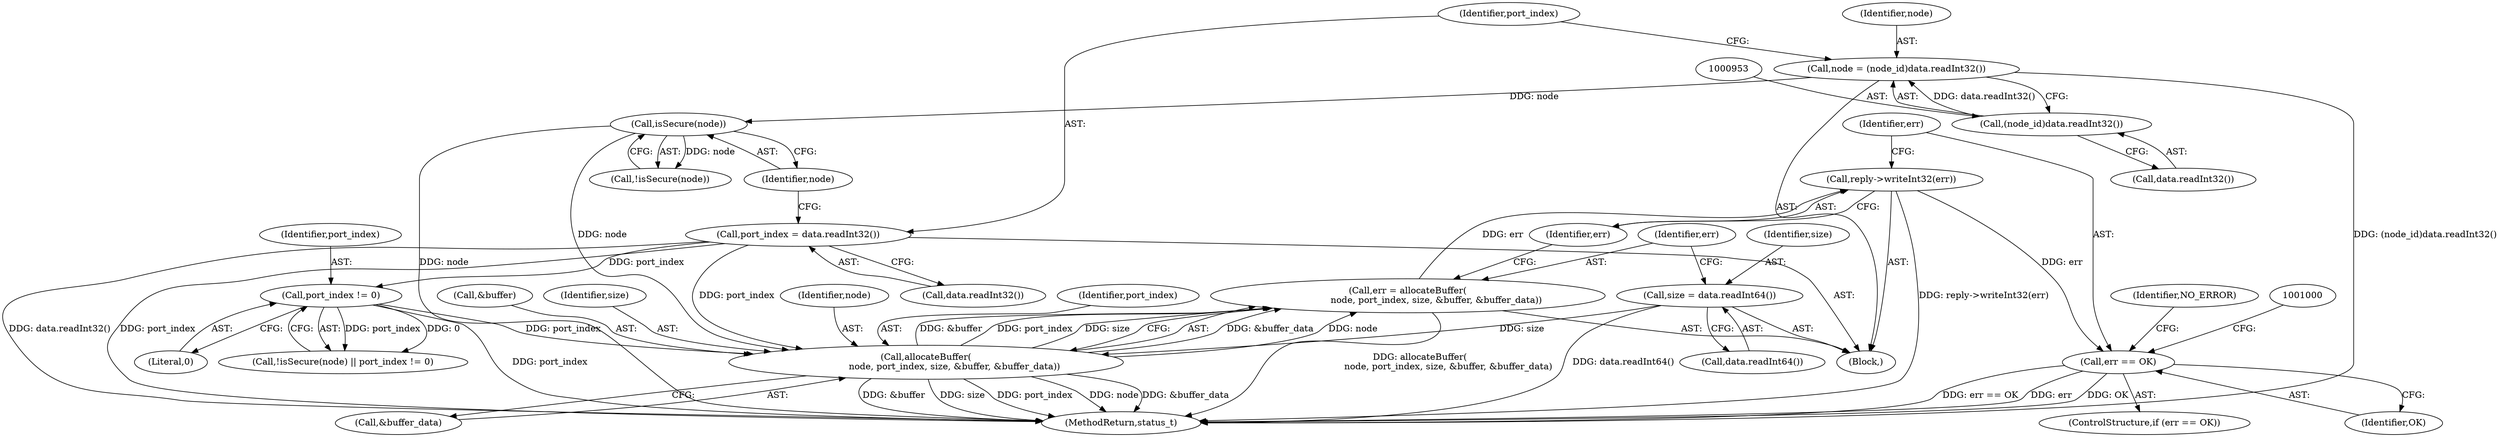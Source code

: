 digraph "0_Android_295c883fe3105b19bcd0f9e07d54c6b589fc5bff@API" {
"1000991" [label="(Call,reply->writeInt32(err))"];
"1000981" [label="(Call,err = allocateBuffer(\n                    node, port_index, size, &buffer, &buffer_data))"];
"1000983" [label="(Call,allocateBuffer(\n                    node, port_index, size, &buffer, &buffer_data))"];
"1000962" [label="(Call,isSecure(node))"];
"1000950" [label="(Call,node = (node_id)data.readInt32())"];
"1000952" [label="(Call,(node_id)data.readInt32())"];
"1000964" [label="(Call,port_index != 0)"];
"1000956" [label="(Call,port_index = data.readInt32())"];
"1000975" [label="(Call,size = data.readInt64())"];
"1000994" [label="(Call,err == OK)"];
"1000994" [label="(Call,err == OK)"];
"1000977" [label="(Call,data.readInt64())"];
"1000963" [label="(Identifier,node)"];
"1000989" [label="(Call,&buffer_data)"];
"1000991" [label="(Call,reply->writeInt32(err))"];
"1001214" [label="(MethodReturn,status_t)"];
"1000985" [label="(Identifier,port_index)"];
"1000966" [label="(Literal,0)"];
"1000982" [label="(Identifier,err)"];
"1000956" [label="(Call,port_index = data.readInt32())"];
"1000962" [label="(Call,isSecure(node))"];
"1000965" [label="(Identifier,port_index)"];
"1000950" [label="(Call,node = (node_id)data.readInt32())"];
"1000995" [label="(Identifier,err)"];
"1000993" [label="(ControlStructure,if (err == OK))"];
"1000987" [label="(Call,&buffer)"];
"1000954" [label="(Call,data.readInt32())"];
"1000958" [label="(Call,data.readInt32())"];
"1000976" [label="(Identifier,size)"];
"1000944" [label="(Block,)"];
"1000986" [label="(Identifier,size)"];
"1000957" [label="(Identifier,port_index)"];
"1001007" [label="(Identifier,NO_ERROR)"];
"1000952" [label="(Call,(node_id)data.readInt32())"];
"1000951" [label="(Identifier,node)"];
"1000992" [label="(Identifier,err)"];
"1000984" [label="(Identifier,node)"];
"1000996" [label="(Identifier,OK)"];
"1000983" [label="(Call,allocateBuffer(\n                    node, port_index, size, &buffer, &buffer_data))"];
"1000981" [label="(Call,err = allocateBuffer(\n                    node, port_index, size, &buffer, &buffer_data))"];
"1000964" [label="(Call,port_index != 0)"];
"1000975" [label="(Call,size = data.readInt64())"];
"1000960" [label="(Call,!isSecure(node) || port_index != 0)"];
"1000961" [label="(Call,!isSecure(node))"];
"1000991" -> "1000944"  [label="AST: "];
"1000991" -> "1000992"  [label="CFG: "];
"1000992" -> "1000991"  [label="AST: "];
"1000995" -> "1000991"  [label="CFG: "];
"1000991" -> "1001214"  [label="DDG: reply->writeInt32(err)"];
"1000981" -> "1000991"  [label="DDG: err"];
"1000991" -> "1000994"  [label="DDG: err"];
"1000981" -> "1000944"  [label="AST: "];
"1000981" -> "1000983"  [label="CFG: "];
"1000982" -> "1000981"  [label="AST: "];
"1000983" -> "1000981"  [label="AST: "];
"1000992" -> "1000981"  [label="CFG: "];
"1000981" -> "1001214"  [label="DDG: allocateBuffer(\n                    node, port_index, size, &buffer, &buffer_data)"];
"1000983" -> "1000981"  [label="DDG: &buffer_data"];
"1000983" -> "1000981"  [label="DDG: node"];
"1000983" -> "1000981"  [label="DDG: &buffer"];
"1000983" -> "1000981"  [label="DDG: port_index"];
"1000983" -> "1000981"  [label="DDG: size"];
"1000983" -> "1000989"  [label="CFG: "];
"1000984" -> "1000983"  [label="AST: "];
"1000985" -> "1000983"  [label="AST: "];
"1000986" -> "1000983"  [label="AST: "];
"1000987" -> "1000983"  [label="AST: "];
"1000989" -> "1000983"  [label="AST: "];
"1000983" -> "1001214"  [label="DDG: node"];
"1000983" -> "1001214"  [label="DDG: &buffer_data"];
"1000983" -> "1001214"  [label="DDG: &buffer"];
"1000983" -> "1001214"  [label="DDG: size"];
"1000983" -> "1001214"  [label="DDG: port_index"];
"1000962" -> "1000983"  [label="DDG: node"];
"1000964" -> "1000983"  [label="DDG: port_index"];
"1000956" -> "1000983"  [label="DDG: port_index"];
"1000975" -> "1000983"  [label="DDG: size"];
"1000962" -> "1000961"  [label="AST: "];
"1000962" -> "1000963"  [label="CFG: "];
"1000963" -> "1000962"  [label="AST: "];
"1000961" -> "1000962"  [label="CFG: "];
"1000962" -> "1001214"  [label="DDG: node"];
"1000962" -> "1000961"  [label="DDG: node"];
"1000950" -> "1000962"  [label="DDG: node"];
"1000950" -> "1000944"  [label="AST: "];
"1000950" -> "1000952"  [label="CFG: "];
"1000951" -> "1000950"  [label="AST: "];
"1000952" -> "1000950"  [label="AST: "];
"1000957" -> "1000950"  [label="CFG: "];
"1000950" -> "1001214"  [label="DDG: (node_id)data.readInt32()"];
"1000952" -> "1000950"  [label="DDG: data.readInt32()"];
"1000952" -> "1000954"  [label="CFG: "];
"1000953" -> "1000952"  [label="AST: "];
"1000954" -> "1000952"  [label="AST: "];
"1000964" -> "1000960"  [label="AST: "];
"1000964" -> "1000966"  [label="CFG: "];
"1000965" -> "1000964"  [label="AST: "];
"1000966" -> "1000964"  [label="AST: "];
"1000960" -> "1000964"  [label="CFG: "];
"1000964" -> "1001214"  [label="DDG: port_index"];
"1000964" -> "1000960"  [label="DDG: port_index"];
"1000964" -> "1000960"  [label="DDG: 0"];
"1000956" -> "1000964"  [label="DDG: port_index"];
"1000956" -> "1000944"  [label="AST: "];
"1000956" -> "1000958"  [label="CFG: "];
"1000957" -> "1000956"  [label="AST: "];
"1000958" -> "1000956"  [label="AST: "];
"1000963" -> "1000956"  [label="CFG: "];
"1000956" -> "1001214"  [label="DDG: port_index"];
"1000956" -> "1001214"  [label="DDG: data.readInt32()"];
"1000975" -> "1000944"  [label="AST: "];
"1000975" -> "1000977"  [label="CFG: "];
"1000976" -> "1000975"  [label="AST: "];
"1000977" -> "1000975"  [label="AST: "];
"1000982" -> "1000975"  [label="CFG: "];
"1000975" -> "1001214"  [label="DDG: data.readInt64()"];
"1000994" -> "1000993"  [label="AST: "];
"1000994" -> "1000996"  [label="CFG: "];
"1000995" -> "1000994"  [label="AST: "];
"1000996" -> "1000994"  [label="AST: "];
"1001000" -> "1000994"  [label="CFG: "];
"1001007" -> "1000994"  [label="CFG: "];
"1000994" -> "1001214"  [label="DDG: OK"];
"1000994" -> "1001214"  [label="DDG: err == OK"];
"1000994" -> "1001214"  [label="DDG: err"];
}
